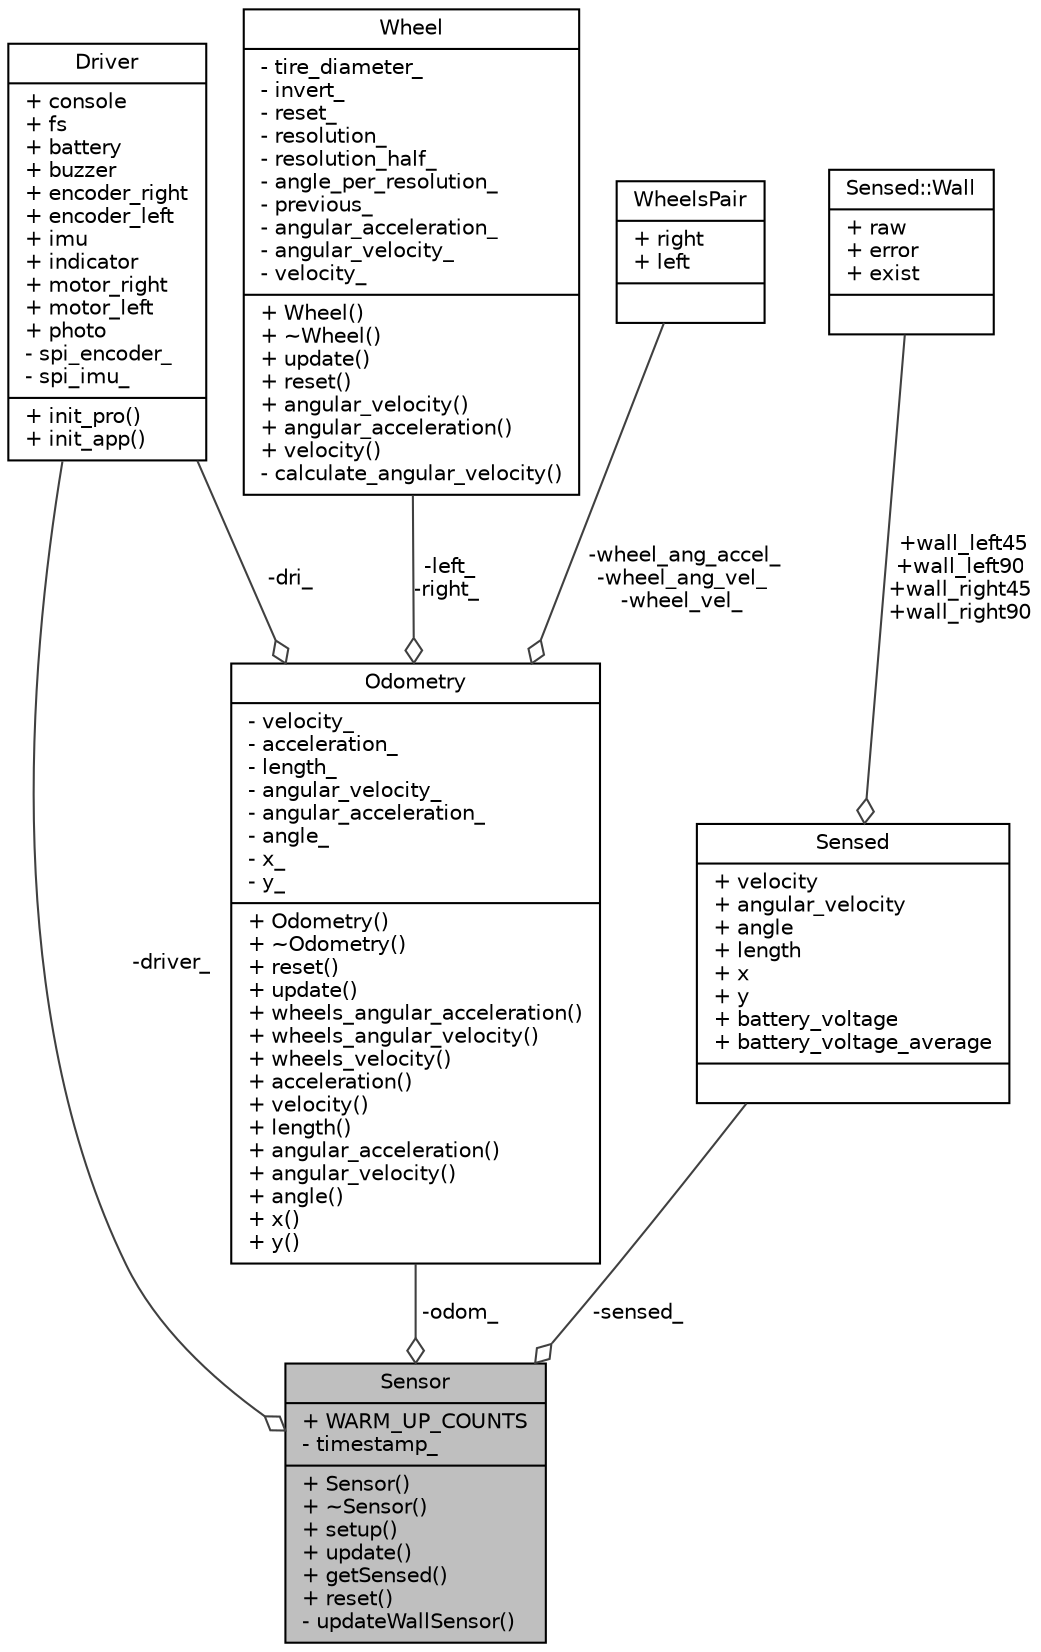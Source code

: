 digraph "Sensor"
{
 // LATEX_PDF_SIZE
  edge [fontname="Helvetica",fontsize="10",labelfontname="Helvetica",labelfontsize="10"];
  node [fontname="Helvetica",fontsize="10",shape=record];
  Node1 [label="{Sensor\n|+ WARM_UP_COUNTS\l- timestamp_\l|+ Sensor()\l+ ~Sensor()\l+ setup()\l+ update()\l+ getSensed()\l+ reset()\l- updateWallSensor()\l}",height=0.2,width=0.4,color="black", fillcolor="grey75", style="filled", fontcolor="black",tooltip=" "];
  Node2 -> Node1 [color="grey25",fontsize="10",style="solid",label=" -driver_" ,arrowhead="odiamond",fontname="Helvetica"];
  Node2 [label="{Driver\n|+ console\l+ fs\l+ battery\l+ buzzer\l+ encoder_right\l+ encoder_left\l+ imu\l+ indicator\l+ motor_right\l+ motor_left\l+ photo\l- spi_encoder_\l- spi_imu_\l|+ init_pro()\l+ init_app()\l}",height=0.2,width=0.4,color="black", fillcolor="white", style="filled",URL="$structDriver.html",tooltip=" "];
  Node3 -> Node1 [color="grey25",fontsize="10",style="solid",label=" -sensed_" ,arrowhead="odiamond",fontname="Helvetica"];
  Node3 [label="{Sensed\n|+ velocity\l+ angular_velocity\l+ angle\l+ length\l+ x\l+ y\l+ battery_voltage\l+ battery_voltage_average\l|}",height=0.2,width=0.4,color="black", fillcolor="white", style="filled",URL="$structSensed.html",tooltip=" "];
  Node4 -> Node3 [color="grey25",fontsize="10",style="solid",label=" +wall_left45\n+wall_left90\n+wall_right45\n+wall_right90" ,arrowhead="odiamond",fontname="Helvetica"];
  Node4 [label="{Sensed::Wall\n|+ raw\l+ error\l+ exist\l|}",height=0.2,width=0.4,color="black", fillcolor="white", style="filled",URL="$structSensed_1_1Wall.html",tooltip=" "];
  Node5 -> Node1 [color="grey25",fontsize="10",style="solid",label=" -odom_" ,arrowhead="odiamond",fontname="Helvetica"];
  Node5 [label="{Odometry\n|- velocity_\l- acceleration_\l- length_\l- angular_velocity_\l- angular_acceleration_\l- angle_\l- x_\l- y_\l|+ Odometry()\l+ ~Odometry()\l+ reset()\l+ update()\l+ wheels_angular_acceleration()\l+ wheels_angular_velocity()\l+ wheels_velocity()\l+ acceleration()\l+ velocity()\l+ length()\l+ angular_acceleration()\l+ angular_velocity()\l+ angle()\l+ x()\l+ y()\l}",height=0.2,width=0.4,color="black", fillcolor="white", style="filled",URL="$classOdometry.html",tooltip=" "];
  Node2 -> Node5 [color="grey25",fontsize="10",style="solid",label=" -dri_" ,arrowhead="odiamond",fontname="Helvetica"];
  Node6 -> Node5 [color="grey25",fontsize="10",style="solid",label=" -left_\n-right_" ,arrowhead="odiamond",fontname="Helvetica"];
  Node6 [label="{Wheel\n|- tire_diameter_\l- invert_\l- reset_\l- resolution_\l- resolution_half_\l- angle_per_resolution_\l- previous_\l- angular_acceleration_\l- angular_velocity_\l- velocity_\l|+ Wheel()\l+ ~Wheel()\l+ update()\l+ reset()\l+ angular_velocity()\l+ angular_acceleration()\l+ velocity()\l- calculate_angular_velocity()\l}",height=0.2,width=0.4,color="black", fillcolor="white", style="filled",URL="$classWheel.html",tooltip="車輪から得られる車体情報を管理する"];
  Node7 -> Node5 [color="grey25",fontsize="10",style="solid",label=" -wheel_ang_accel_\n-wheel_ang_vel_\n-wheel_vel_" ,arrowhead="odiamond",fontname="Helvetica"];
  Node7 [label="{WheelsPair\n|+ right\l+ left\l|}",height=0.2,width=0.4,color="black", fillcolor="white", style="filled",URL="$structWheelsPair.html",tooltip="マウスの自己位置を推定する。 速度はエンコーダーから算出。 加速度はIMUから取得。 角速度はIMUから取得。 角加速度はIMUから算出。"];
}
